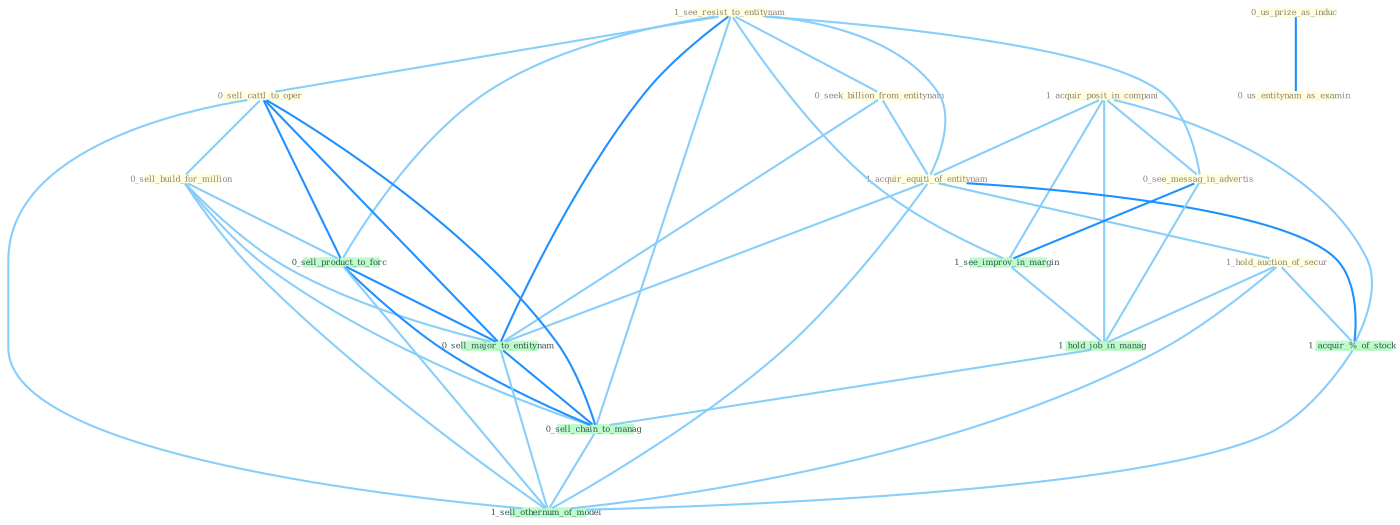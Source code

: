 Graph G{ 
    node
    [shape=polygon,style=filled,width=.5,height=.06,color="#BDFCC9",fixedsize=true,fontsize=4,
    fontcolor="#2f4f4f"];
    {node
    [color="#ffffe0", fontcolor="#8b7d6b"] "1_acquir_posit_in_compani " "1_see_resist_to_entitynam " "0_us_prize_as_induc " "0_seek_billion_from_entitynam " "1_acquir_equiti_of_entitynam " "0_sell_cattl_to_oper " "1_hold_auction_of_secur " "0_us_entitynam_as_examin " "0_see_messag_in_advertis " "0_sell_build_for_million "}
{node [color="#fff0f5", fontcolor="#b22222"]}
edge [color="#B0E2FF"];

	"1_acquir_posit_in_compani " -- "1_acquir_equiti_of_entitynam " [w="1", color="#87cefa" ];
	"1_acquir_posit_in_compani " -- "0_see_messag_in_advertis " [w="1", color="#87cefa" ];
	"1_acquir_posit_in_compani " -- "1_see_improv_in_margin " [w="1", color="#87cefa" ];
	"1_acquir_posit_in_compani " -- "1_acquir_%_of_stock " [w="1", color="#87cefa" ];
	"1_acquir_posit_in_compani " -- "1_hold_job_in_manag " [w="1", color="#87cefa" ];
	"1_see_resist_to_entitynam " -- "0_seek_billion_from_entitynam " [w="1", color="#87cefa" ];
	"1_see_resist_to_entitynam " -- "1_acquir_equiti_of_entitynam " [w="1", color="#87cefa" ];
	"1_see_resist_to_entitynam " -- "0_sell_cattl_to_oper " [w="1", color="#87cefa" ];
	"1_see_resist_to_entitynam " -- "0_see_messag_in_advertis " [w="1", color="#87cefa" ];
	"1_see_resist_to_entitynam " -- "1_see_improv_in_margin " [w="1", color="#87cefa" ];
	"1_see_resist_to_entitynam " -- "0_sell_product_to_forc " [w="1", color="#87cefa" ];
	"1_see_resist_to_entitynam " -- "0_sell_major_to_entitynam " [w="2", color="#1e90ff" , len=0.8];
	"1_see_resist_to_entitynam " -- "0_sell_chain_to_manag " [w="1", color="#87cefa" ];
	"0_us_prize_as_induc " -- "0_us_entitynam_as_examin " [w="2", color="#1e90ff" , len=0.8];
	"0_seek_billion_from_entitynam " -- "1_acquir_equiti_of_entitynam " [w="1", color="#87cefa" ];
	"0_seek_billion_from_entitynam " -- "0_sell_major_to_entitynam " [w="1", color="#87cefa" ];
	"1_acquir_equiti_of_entitynam " -- "1_hold_auction_of_secur " [w="1", color="#87cefa" ];
	"1_acquir_equiti_of_entitynam " -- "1_acquir_%_of_stock " [w="2", color="#1e90ff" , len=0.8];
	"1_acquir_equiti_of_entitynam " -- "0_sell_major_to_entitynam " [w="1", color="#87cefa" ];
	"1_acquir_equiti_of_entitynam " -- "1_sell_othernum_of_model " [w="1", color="#87cefa" ];
	"0_sell_cattl_to_oper " -- "0_sell_build_for_million " [w="1", color="#87cefa" ];
	"0_sell_cattl_to_oper " -- "0_sell_product_to_forc " [w="2", color="#1e90ff" , len=0.8];
	"0_sell_cattl_to_oper " -- "0_sell_major_to_entitynam " [w="2", color="#1e90ff" , len=0.8];
	"0_sell_cattl_to_oper " -- "0_sell_chain_to_manag " [w="2", color="#1e90ff" , len=0.8];
	"0_sell_cattl_to_oper " -- "1_sell_othernum_of_model " [w="1", color="#87cefa" ];
	"1_hold_auction_of_secur " -- "1_acquir_%_of_stock " [w="1", color="#87cefa" ];
	"1_hold_auction_of_secur " -- "1_hold_job_in_manag " [w="1", color="#87cefa" ];
	"1_hold_auction_of_secur " -- "1_sell_othernum_of_model " [w="1", color="#87cefa" ];
	"0_see_messag_in_advertis " -- "1_see_improv_in_margin " [w="2", color="#1e90ff" , len=0.8];
	"0_see_messag_in_advertis " -- "1_hold_job_in_manag " [w="1", color="#87cefa" ];
	"0_sell_build_for_million " -- "0_sell_product_to_forc " [w="1", color="#87cefa" ];
	"0_sell_build_for_million " -- "0_sell_major_to_entitynam " [w="1", color="#87cefa" ];
	"0_sell_build_for_million " -- "0_sell_chain_to_manag " [w="1", color="#87cefa" ];
	"0_sell_build_for_million " -- "1_sell_othernum_of_model " [w="1", color="#87cefa" ];
	"1_see_improv_in_margin " -- "1_hold_job_in_manag " [w="1", color="#87cefa" ];
	"1_acquir_%_of_stock " -- "1_sell_othernum_of_model " [w="1", color="#87cefa" ];
	"1_hold_job_in_manag " -- "0_sell_chain_to_manag " [w="1", color="#87cefa" ];
	"0_sell_product_to_forc " -- "0_sell_major_to_entitynam " [w="2", color="#1e90ff" , len=0.8];
	"0_sell_product_to_forc " -- "0_sell_chain_to_manag " [w="2", color="#1e90ff" , len=0.8];
	"0_sell_product_to_forc " -- "1_sell_othernum_of_model " [w="1", color="#87cefa" ];
	"0_sell_major_to_entitynam " -- "0_sell_chain_to_manag " [w="2", color="#1e90ff" , len=0.8];
	"0_sell_major_to_entitynam " -- "1_sell_othernum_of_model " [w="1", color="#87cefa" ];
	"0_sell_chain_to_manag " -- "1_sell_othernum_of_model " [w="1", color="#87cefa" ];
}